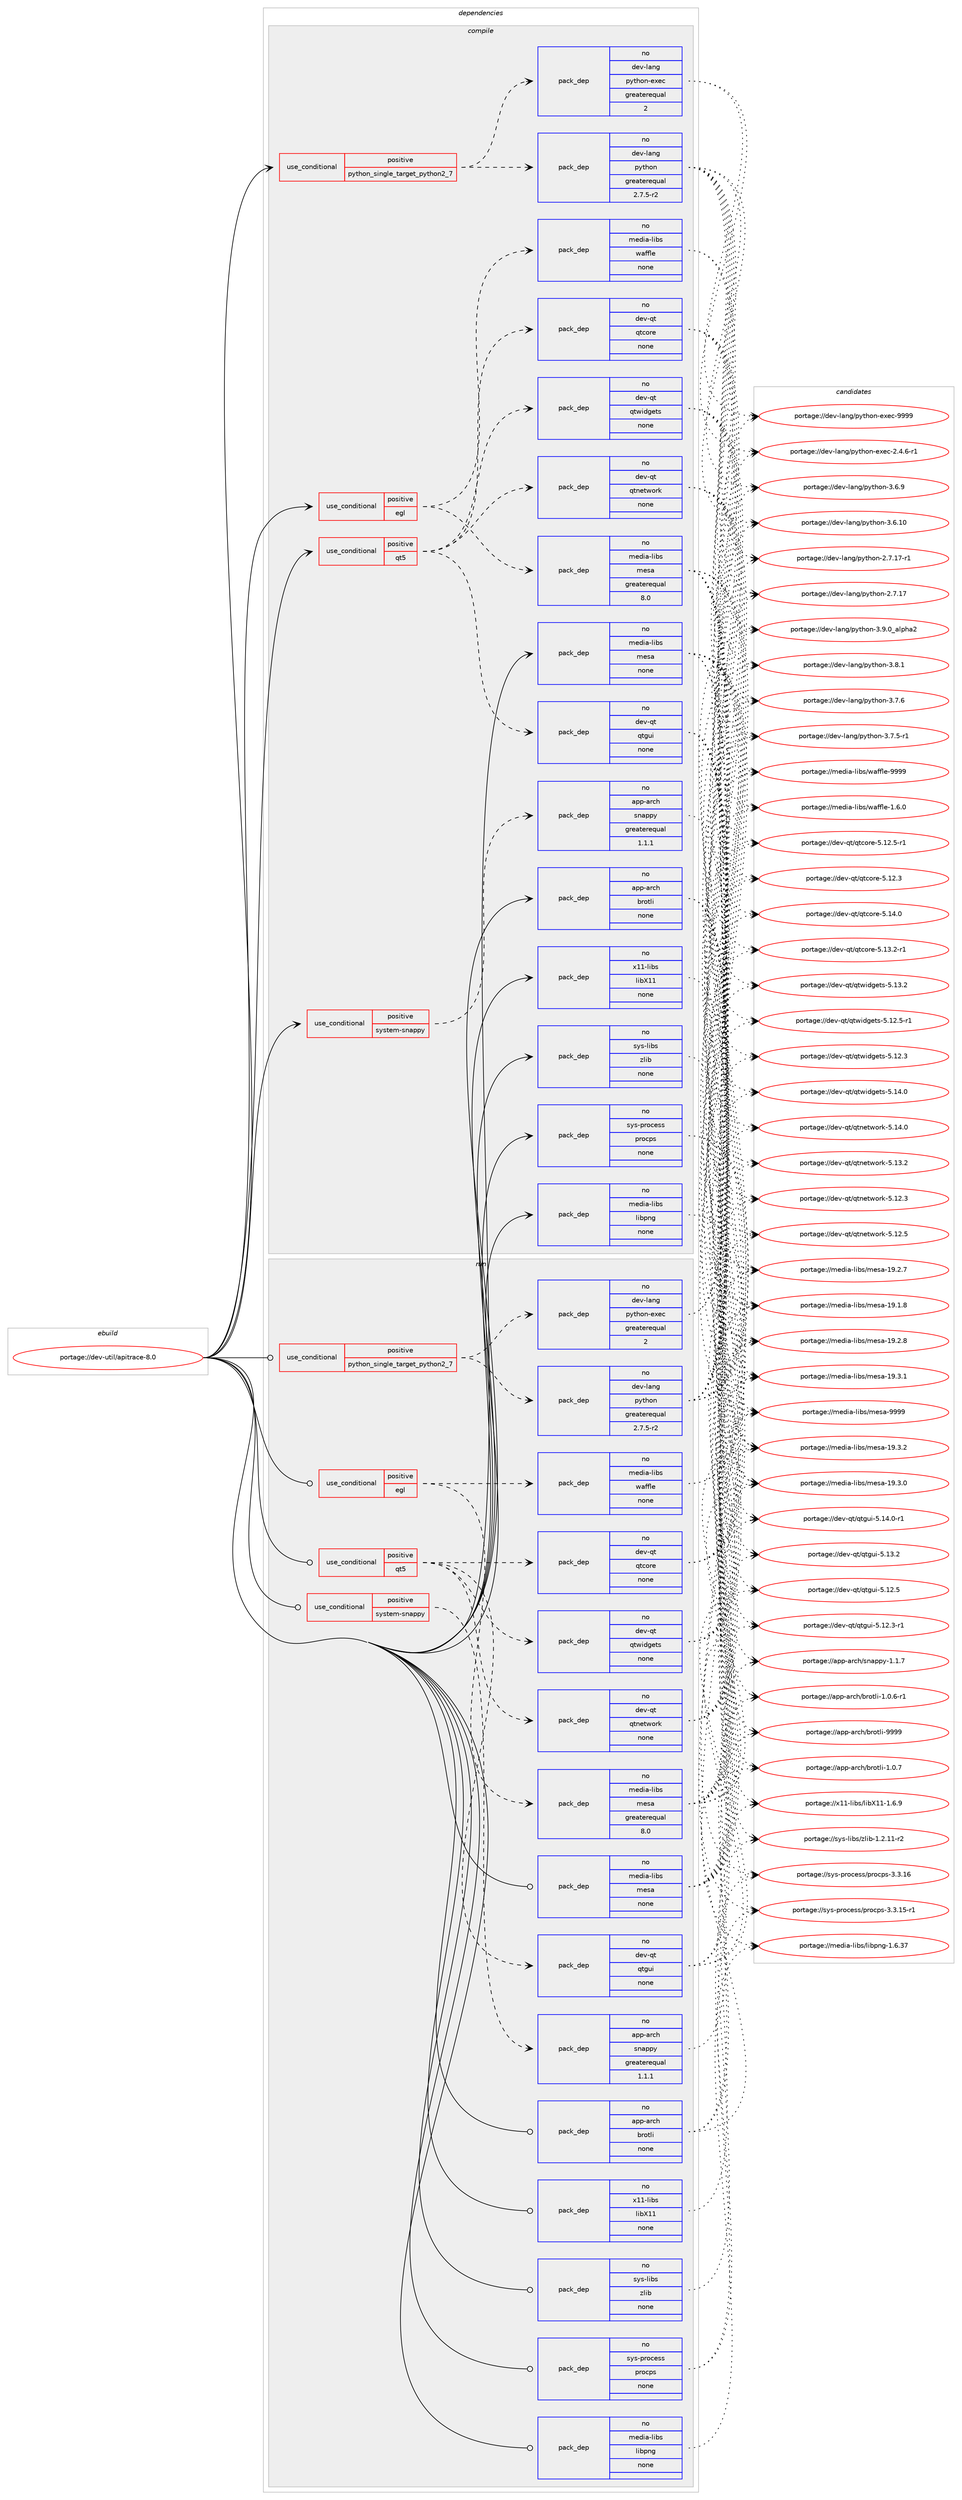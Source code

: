 digraph prolog {

# *************
# Graph options
# *************

newrank=true;
concentrate=true;
compound=true;
graph [rankdir=LR,fontname=Helvetica,fontsize=10,ranksep=1.5];#, ranksep=2.5, nodesep=0.2];
edge  [arrowhead=vee];
node  [fontname=Helvetica,fontsize=10];

# **********
# The ebuild
# **********

subgraph cluster_leftcol {
color=gray;
label=<<i>ebuild</i>>;
id [label="portage://dev-util/apitrace-8.0", color=red, width=4, href="../dev-util/apitrace-8.0.svg"];
}

# ****************
# The dependencies
# ****************

subgraph cluster_midcol {
color=gray;
label=<<i>dependencies</i>>;
subgraph cluster_compile {
fillcolor="#eeeeee";
style=filled;
label=<<i>compile</i>>;
subgraph cond63770 {
dependency306949 [label=<<TABLE BORDER="0" CELLBORDER="1" CELLSPACING="0" CELLPADDING="4"><TR><TD ROWSPAN="3" CELLPADDING="10">use_conditional</TD></TR><TR><TD>positive</TD></TR><TR><TD>egl</TD></TR></TABLE>>, shape=none, color=red];
subgraph pack238493 {
dependency306950 [label=<<TABLE BORDER="0" CELLBORDER="1" CELLSPACING="0" CELLPADDING="4" WIDTH="220"><TR><TD ROWSPAN="6" CELLPADDING="30">pack_dep</TD></TR><TR><TD WIDTH="110">no</TD></TR><TR><TD>media-libs</TD></TR><TR><TD>mesa</TD></TR><TR><TD>greaterequal</TD></TR><TR><TD>8.0</TD></TR></TABLE>>, shape=none, color=blue];
}
dependency306949:e -> dependency306950:w [weight=20,style="dashed",arrowhead="vee"];
subgraph pack238494 {
dependency306951 [label=<<TABLE BORDER="0" CELLBORDER="1" CELLSPACING="0" CELLPADDING="4" WIDTH="220"><TR><TD ROWSPAN="6" CELLPADDING="30">pack_dep</TD></TR><TR><TD WIDTH="110">no</TD></TR><TR><TD>media-libs</TD></TR><TR><TD>waffle</TD></TR><TR><TD>none</TD></TR><TR><TD></TD></TR></TABLE>>, shape=none, color=blue];
}
dependency306949:e -> dependency306951:w [weight=20,style="dashed",arrowhead="vee"];
}
id:e -> dependency306949:w [weight=20,style="solid",arrowhead="vee"];
subgraph cond63771 {
dependency306952 [label=<<TABLE BORDER="0" CELLBORDER="1" CELLSPACING="0" CELLPADDING="4"><TR><TD ROWSPAN="3" CELLPADDING="10">use_conditional</TD></TR><TR><TD>positive</TD></TR><TR><TD>python_single_target_python2_7</TD></TR></TABLE>>, shape=none, color=red];
subgraph pack238495 {
dependency306953 [label=<<TABLE BORDER="0" CELLBORDER="1" CELLSPACING="0" CELLPADDING="4" WIDTH="220"><TR><TD ROWSPAN="6" CELLPADDING="30">pack_dep</TD></TR><TR><TD WIDTH="110">no</TD></TR><TR><TD>dev-lang</TD></TR><TR><TD>python</TD></TR><TR><TD>greaterequal</TD></TR><TR><TD>2.7.5-r2</TD></TR></TABLE>>, shape=none, color=blue];
}
dependency306952:e -> dependency306953:w [weight=20,style="dashed",arrowhead="vee"];
subgraph pack238496 {
dependency306954 [label=<<TABLE BORDER="0" CELLBORDER="1" CELLSPACING="0" CELLPADDING="4" WIDTH="220"><TR><TD ROWSPAN="6" CELLPADDING="30">pack_dep</TD></TR><TR><TD WIDTH="110">no</TD></TR><TR><TD>dev-lang</TD></TR><TR><TD>python-exec</TD></TR><TR><TD>greaterequal</TD></TR><TR><TD>2</TD></TR></TABLE>>, shape=none, color=blue];
}
dependency306952:e -> dependency306954:w [weight=20,style="dashed",arrowhead="vee"];
}
id:e -> dependency306952:w [weight=20,style="solid",arrowhead="vee"];
subgraph cond63772 {
dependency306955 [label=<<TABLE BORDER="0" CELLBORDER="1" CELLSPACING="0" CELLPADDING="4"><TR><TD ROWSPAN="3" CELLPADDING="10">use_conditional</TD></TR><TR><TD>positive</TD></TR><TR><TD>qt5</TD></TR></TABLE>>, shape=none, color=red];
subgraph pack238497 {
dependency306956 [label=<<TABLE BORDER="0" CELLBORDER="1" CELLSPACING="0" CELLPADDING="4" WIDTH="220"><TR><TD ROWSPAN="6" CELLPADDING="30">pack_dep</TD></TR><TR><TD WIDTH="110">no</TD></TR><TR><TD>dev-qt</TD></TR><TR><TD>qtcore</TD></TR><TR><TD>none</TD></TR><TR><TD></TD></TR></TABLE>>, shape=none, color=blue];
}
dependency306955:e -> dependency306956:w [weight=20,style="dashed",arrowhead="vee"];
subgraph pack238498 {
dependency306957 [label=<<TABLE BORDER="0" CELLBORDER="1" CELLSPACING="0" CELLPADDING="4" WIDTH="220"><TR><TD ROWSPAN="6" CELLPADDING="30">pack_dep</TD></TR><TR><TD WIDTH="110">no</TD></TR><TR><TD>dev-qt</TD></TR><TR><TD>qtgui</TD></TR><TR><TD>none</TD></TR><TR><TD></TD></TR></TABLE>>, shape=none, color=blue];
}
dependency306955:e -> dependency306957:w [weight=20,style="dashed",arrowhead="vee"];
subgraph pack238499 {
dependency306958 [label=<<TABLE BORDER="0" CELLBORDER="1" CELLSPACING="0" CELLPADDING="4" WIDTH="220"><TR><TD ROWSPAN="6" CELLPADDING="30">pack_dep</TD></TR><TR><TD WIDTH="110">no</TD></TR><TR><TD>dev-qt</TD></TR><TR><TD>qtnetwork</TD></TR><TR><TD>none</TD></TR><TR><TD></TD></TR></TABLE>>, shape=none, color=blue];
}
dependency306955:e -> dependency306958:w [weight=20,style="dashed",arrowhead="vee"];
subgraph pack238500 {
dependency306959 [label=<<TABLE BORDER="0" CELLBORDER="1" CELLSPACING="0" CELLPADDING="4" WIDTH="220"><TR><TD ROWSPAN="6" CELLPADDING="30">pack_dep</TD></TR><TR><TD WIDTH="110">no</TD></TR><TR><TD>dev-qt</TD></TR><TR><TD>qtwidgets</TD></TR><TR><TD>none</TD></TR><TR><TD></TD></TR></TABLE>>, shape=none, color=blue];
}
dependency306955:e -> dependency306959:w [weight=20,style="dashed",arrowhead="vee"];
}
id:e -> dependency306955:w [weight=20,style="solid",arrowhead="vee"];
subgraph cond63773 {
dependency306960 [label=<<TABLE BORDER="0" CELLBORDER="1" CELLSPACING="0" CELLPADDING="4"><TR><TD ROWSPAN="3" CELLPADDING="10">use_conditional</TD></TR><TR><TD>positive</TD></TR><TR><TD>system-snappy</TD></TR></TABLE>>, shape=none, color=red];
subgraph pack238501 {
dependency306961 [label=<<TABLE BORDER="0" CELLBORDER="1" CELLSPACING="0" CELLPADDING="4" WIDTH="220"><TR><TD ROWSPAN="6" CELLPADDING="30">pack_dep</TD></TR><TR><TD WIDTH="110">no</TD></TR><TR><TD>app-arch</TD></TR><TR><TD>snappy</TD></TR><TR><TD>greaterequal</TD></TR><TR><TD>1.1.1</TD></TR></TABLE>>, shape=none, color=blue];
}
dependency306960:e -> dependency306961:w [weight=20,style="dashed",arrowhead="vee"];
}
id:e -> dependency306960:w [weight=20,style="solid",arrowhead="vee"];
subgraph pack238502 {
dependency306962 [label=<<TABLE BORDER="0" CELLBORDER="1" CELLSPACING="0" CELLPADDING="4" WIDTH="220"><TR><TD ROWSPAN="6" CELLPADDING="30">pack_dep</TD></TR><TR><TD WIDTH="110">no</TD></TR><TR><TD>app-arch</TD></TR><TR><TD>brotli</TD></TR><TR><TD>none</TD></TR><TR><TD></TD></TR></TABLE>>, shape=none, color=blue];
}
id:e -> dependency306962:w [weight=20,style="solid",arrowhead="vee"];
subgraph pack238503 {
dependency306963 [label=<<TABLE BORDER="0" CELLBORDER="1" CELLSPACING="0" CELLPADDING="4" WIDTH="220"><TR><TD ROWSPAN="6" CELLPADDING="30">pack_dep</TD></TR><TR><TD WIDTH="110">no</TD></TR><TR><TD>media-libs</TD></TR><TR><TD>libpng</TD></TR><TR><TD>none</TD></TR><TR><TD></TD></TR></TABLE>>, shape=none, color=blue];
}
id:e -> dependency306963:w [weight=20,style="solid",arrowhead="vee"];
subgraph pack238504 {
dependency306964 [label=<<TABLE BORDER="0" CELLBORDER="1" CELLSPACING="0" CELLPADDING="4" WIDTH="220"><TR><TD ROWSPAN="6" CELLPADDING="30">pack_dep</TD></TR><TR><TD WIDTH="110">no</TD></TR><TR><TD>media-libs</TD></TR><TR><TD>mesa</TD></TR><TR><TD>none</TD></TR><TR><TD></TD></TR></TABLE>>, shape=none, color=blue];
}
id:e -> dependency306964:w [weight=20,style="solid",arrowhead="vee"];
subgraph pack238505 {
dependency306965 [label=<<TABLE BORDER="0" CELLBORDER="1" CELLSPACING="0" CELLPADDING="4" WIDTH="220"><TR><TD ROWSPAN="6" CELLPADDING="30">pack_dep</TD></TR><TR><TD WIDTH="110">no</TD></TR><TR><TD>sys-libs</TD></TR><TR><TD>zlib</TD></TR><TR><TD>none</TD></TR><TR><TD></TD></TR></TABLE>>, shape=none, color=blue];
}
id:e -> dependency306965:w [weight=20,style="solid",arrowhead="vee"];
subgraph pack238506 {
dependency306966 [label=<<TABLE BORDER="0" CELLBORDER="1" CELLSPACING="0" CELLPADDING="4" WIDTH="220"><TR><TD ROWSPAN="6" CELLPADDING="30">pack_dep</TD></TR><TR><TD WIDTH="110">no</TD></TR><TR><TD>sys-process</TD></TR><TR><TD>procps</TD></TR><TR><TD>none</TD></TR><TR><TD></TD></TR></TABLE>>, shape=none, color=blue];
}
id:e -> dependency306966:w [weight=20,style="solid",arrowhead="vee"];
subgraph pack238507 {
dependency306967 [label=<<TABLE BORDER="0" CELLBORDER="1" CELLSPACING="0" CELLPADDING="4" WIDTH="220"><TR><TD ROWSPAN="6" CELLPADDING="30">pack_dep</TD></TR><TR><TD WIDTH="110">no</TD></TR><TR><TD>x11-libs</TD></TR><TR><TD>libX11</TD></TR><TR><TD>none</TD></TR><TR><TD></TD></TR></TABLE>>, shape=none, color=blue];
}
id:e -> dependency306967:w [weight=20,style="solid",arrowhead="vee"];
}
subgraph cluster_compileandrun {
fillcolor="#eeeeee";
style=filled;
label=<<i>compile and run</i>>;
}
subgraph cluster_run {
fillcolor="#eeeeee";
style=filled;
label=<<i>run</i>>;
subgraph cond63774 {
dependency306968 [label=<<TABLE BORDER="0" CELLBORDER="1" CELLSPACING="0" CELLPADDING="4"><TR><TD ROWSPAN="3" CELLPADDING="10">use_conditional</TD></TR><TR><TD>positive</TD></TR><TR><TD>egl</TD></TR></TABLE>>, shape=none, color=red];
subgraph pack238508 {
dependency306969 [label=<<TABLE BORDER="0" CELLBORDER="1" CELLSPACING="0" CELLPADDING="4" WIDTH="220"><TR><TD ROWSPAN="6" CELLPADDING="30">pack_dep</TD></TR><TR><TD WIDTH="110">no</TD></TR><TR><TD>media-libs</TD></TR><TR><TD>mesa</TD></TR><TR><TD>greaterequal</TD></TR><TR><TD>8.0</TD></TR></TABLE>>, shape=none, color=blue];
}
dependency306968:e -> dependency306969:w [weight=20,style="dashed",arrowhead="vee"];
subgraph pack238509 {
dependency306970 [label=<<TABLE BORDER="0" CELLBORDER="1" CELLSPACING="0" CELLPADDING="4" WIDTH="220"><TR><TD ROWSPAN="6" CELLPADDING="30">pack_dep</TD></TR><TR><TD WIDTH="110">no</TD></TR><TR><TD>media-libs</TD></TR><TR><TD>waffle</TD></TR><TR><TD>none</TD></TR><TR><TD></TD></TR></TABLE>>, shape=none, color=blue];
}
dependency306968:e -> dependency306970:w [weight=20,style="dashed",arrowhead="vee"];
}
id:e -> dependency306968:w [weight=20,style="solid",arrowhead="odot"];
subgraph cond63775 {
dependency306971 [label=<<TABLE BORDER="0" CELLBORDER="1" CELLSPACING="0" CELLPADDING="4"><TR><TD ROWSPAN="3" CELLPADDING="10">use_conditional</TD></TR><TR><TD>positive</TD></TR><TR><TD>python_single_target_python2_7</TD></TR></TABLE>>, shape=none, color=red];
subgraph pack238510 {
dependency306972 [label=<<TABLE BORDER="0" CELLBORDER="1" CELLSPACING="0" CELLPADDING="4" WIDTH="220"><TR><TD ROWSPAN="6" CELLPADDING="30">pack_dep</TD></TR><TR><TD WIDTH="110">no</TD></TR><TR><TD>dev-lang</TD></TR><TR><TD>python</TD></TR><TR><TD>greaterequal</TD></TR><TR><TD>2.7.5-r2</TD></TR></TABLE>>, shape=none, color=blue];
}
dependency306971:e -> dependency306972:w [weight=20,style="dashed",arrowhead="vee"];
subgraph pack238511 {
dependency306973 [label=<<TABLE BORDER="0" CELLBORDER="1" CELLSPACING="0" CELLPADDING="4" WIDTH="220"><TR><TD ROWSPAN="6" CELLPADDING="30">pack_dep</TD></TR><TR><TD WIDTH="110">no</TD></TR><TR><TD>dev-lang</TD></TR><TR><TD>python-exec</TD></TR><TR><TD>greaterequal</TD></TR><TR><TD>2</TD></TR></TABLE>>, shape=none, color=blue];
}
dependency306971:e -> dependency306973:w [weight=20,style="dashed",arrowhead="vee"];
}
id:e -> dependency306971:w [weight=20,style="solid",arrowhead="odot"];
subgraph cond63776 {
dependency306974 [label=<<TABLE BORDER="0" CELLBORDER="1" CELLSPACING="0" CELLPADDING="4"><TR><TD ROWSPAN="3" CELLPADDING="10">use_conditional</TD></TR><TR><TD>positive</TD></TR><TR><TD>qt5</TD></TR></TABLE>>, shape=none, color=red];
subgraph pack238512 {
dependency306975 [label=<<TABLE BORDER="0" CELLBORDER="1" CELLSPACING="0" CELLPADDING="4" WIDTH="220"><TR><TD ROWSPAN="6" CELLPADDING="30">pack_dep</TD></TR><TR><TD WIDTH="110">no</TD></TR><TR><TD>dev-qt</TD></TR><TR><TD>qtcore</TD></TR><TR><TD>none</TD></TR><TR><TD></TD></TR></TABLE>>, shape=none, color=blue];
}
dependency306974:e -> dependency306975:w [weight=20,style="dashed",arrowhead="vee"];
subgraph pack238513 {
dependency306976 [label=<<TABLE BORDER="0" CELLBORDER="1" CELLSPACING="0" CELLPADDING="4" WIDTH="220"><TR><TD ROWSPAN="6" CELLPADDING="30">pack_dep</TD></TR><TR><TD WIDTH="110">no</TD></TR><TR><TD>dev-qt</TD></TR><TR><TD>qtgui</TD></TR><TR><TD>none</TD></TR><TR><TD></TD></TR></TABLE>>, shape=none, color=blue];
}
dependency306974:e -> dependency306976:w [weight=20,style="dashed",arrowhead="vee"];
subgraph pack238514 {
dependency306977 [label=<<TABLE BORDER="0" CELLBORDER="1" CELLSPACING="0" CELLPADDING="4" WIDTH="220"><TR><TD ROWSPAN="6" CELLPADDING="30">pack_dep</TD></TR><TR><TD WIDTH="110">no</TD></TR><TR><TD>dev-qt</TD></TR><TR><TD>qtnetwork</TD></TR><TR><TD>none</TD></TR><TR><TD></TD></TR></TABLE>>, shape=none, color=blue];
}
dependency306974:e -> dependency306977:w [weight=20,style="dashed",arrowhead="vee"];
subgraph pack238515 {
dependency306978 [label=<<TABLE BORDER="0" CELLBORDER="1" CELLSPACING="0" CELLPADDING="4" WIDTH="220"><TR><TD ROWSPAN="6" CELLPADDING="30">pack_dep</TD></TR><TR><TD WIDTH="110">no</TD></TR><TR><TD>dev-qt</TD></TR><TR><TD>qtwidgets</TD></TR><TR><TD>none</TD></TR><TR><TD></TD></TR></TABLE>>, shape=none, color=blue];
}
dependency306974:e -> dependency306978:w [weight=20,style="dashed",arrowhead="vee"];
}
id:e -> dependency306974:w [weight=20,style="solid",arrowhead="odot"];
subgraph cond63777 {
dependency306979 [label=<<TABLE BORDER="0" CELLBORDER="1" CELLSPACING="0" CELLPADDING="4"><TR><TD ROWSPAN="3" CELLPADDING="10">use_conditional</TD></TR><TR><TD>positive</TD></TR><TR><TD>system-snappy</TD></TR></TABLE>>, shape=none, color=red];
subgraph pack238516 {
dependency306980 [label=<<TABLE BORDER="0" CELLBORDER="1" CELLSPACING="0" CELLPADDING="4" WIDTH="220"><TR><TD ROWSPAN="6" CELLPADDING="30">pack_dep</TD></TR><TR><TD WIDTH="110">no</TD></TR><TR><TD>app-arch</TD></TR><TR><TD>snappy</TD></TR><TR><TD>greaterequal</TD></TR><TR><TD>1.1.1</TD></TR></TABLE>>, shape=none, color=blue];
}
dependency306979:e -> dependency306980:w [weight=20,style="dashed",arrowhead="vee"];
}
id:e -> dependency306979:w [weight=20,style="solid",arrowhead="odot"];
subgraph pack238517 {
dependency306981 [label=<<TABLE BORDER="0" CELLBORDER="1" CELLSPACING="0" CELLPADDING="4" WIDTH="220"><TR><TD ROWSPAN="6" CELLPADDING="30">pack_dep</TD></TR><TR><TD WIDTH="110">no</TD></TR><TR><TD>app-arch</TD></TR><TR><TD>brotli</TD></TR><TR><TD>none</TD></TR><TR><TD></TD></TR></TABLE>>, shape=none, color=blue];
}
id:e -> dependency306981:w [weight=20,style="solid",arrowhead="odot"];
subgraph pack238518 {
dependency306982 [label=<<TABLE BORDER="0" CELLBORDER="1" CELLSPACING="0" CELLPADDING="4" WIDTH="220"><TR><TD ROWSPAN="6" CELLPADDING="30">pack_dep</TD></TR><TR><TD WIDTH="110">no</TD></TR><TR><TD>media-libs</TD></TR><TR><TD>libpng</TD></TR><TR><TD>none</TD></TR><TR><TD></TD></TR></TABLE>>, shape=none, color=blue];
}
id:e -> dependency306982:w [weight=20,style="solid",arrowhead="odot"];
subgraph pack238519 {
dependency306983 [label=<<TABLE BORDER="0" CELLBORDER="1" CELLSPACING="0" CELLPADDING="4" WIDTH="220"><TR><TD ROWSPAN="6" CELLPADDING="30">pack_dep</TD></TR><TR><TD WIDTH="110">no</TD></TR><TR><TD>media-libs</TD></TR><TR><TD>mesa</TD></TR><TR><TD>none</TD></TR><TR><TD></TD></TR></TABLE>>, shape=none, color=blue];
}
id:e -> dependency306983:w [weight=20,style="solid",arrowhead="odot"];
subgraph pack238520 {
dependency306984 [label=<<TABLE BORDER="0" CELLBORDER="1" CELLSPACING="0" CELLPADDING="4" WIDTH="220"><TR><TD ROWSPAN="6" CELLPADDING="30">pack_dep</TD></TR><TR><TD WIDTH="110">no</TD></TR><TR><TD>sys-libs</TD></TR><TR><TD>zlib</TD></TR><TR><TD>none</TD></TR><TR><TD></TD></TR></TABLE>>, shape=none, color=blue];
}
id:e -> dependency306984:w [weight=20,style="solid",arrowhead="odot"];
subgraph pack238521 {
dependency306985 [label=<<TABLE BORDER="0" CELLBORDER="1" CELLSPACING="0" CELLPADDING="4" WIDTH="220"><TR><TD ROWSPAN="6" CELLPADDING="30">pack_dep</TD></TR><TR><TD WIDTH="110">no</TD></TR><TR><TD>sys-process</TD></TR><TR><TD>procps</TD></TR><TR><TD>none</TD></TR><TR><TD></TD></TR></TABLE>>, shape=none, color=blue];
}
id:e -> dependency306985:w [weight=20,style="solid",arrowhead="odot"];
subgraph pack238522 {
dependency306986 [label=<<TABLE BORDER="0" CELLBORDER="1" CELLSPACING="0" CELLPADDING="4" WIDTH="220"><TR><TD ROWSPAN="6" CELLPADDING="30">pack_dep</TD></TR><TR><TD WIDTH="110">no</TD></TR><TR><TD>x11-libs</TD></TR><TR><TD>libX11</TD></TR><TR><TD>none</TD></TR><TR><TD></TD></TR></TABLE>>, shape=none, color=blue];
}
id:e -> dependency306986:w [weight=20,style="solid",arrowhead="odot"];
}
}

# **************
# The candidates
# **************

subgraph cluster_choices {
rank=same;
color=gray;
label=<<i>candidates</i>>;

subgraph choice238493 {
color=black;
nodesep=1;
choice10910110010597451081059811547109101115974557575757 [label="portage://media-libs/mesa-9999", color=red, width=4,href="../media-libs/mesa-9999.svg"];
choice109101100105974510810598115471091011159745495746514650 [label="portage://media-libs/mesa-19.3.2", color=red, width=4,href="../media-libs/mesa-19.3.2.svg"];
choice109101100105974510810598115471091011159745495746514649 [label="portage://media-libs/mesa-19.3.1", color=red, width=4,href="../media-libs/mesa-19.3.1.svg"];
choice109101100105974510810598115471091011159745495746514648 [label="portage://media-libs/mesa-19.3.0", color=red, width=4,href="../media-libs/mesa-19.3.0.svg"];
choice109101100105974510810598115471091011159745495746504656 [label="portage://media-libs/mesa-19.2.8", color=red, width=4,href="../media-libs/mesa-19.2.8.svg"];
choice109101100105974510810598115471091011159745495746504655 [label="portage://media-libs/mesa-19.2.7", color=red, width=4,href="../media-libs/mesa-19.2.7.svg"];
choice109101100105974510810598115471091011159745495746494656 [label="portage://media-libs/mesa-19.1.8", color=red, width=4,href="../media-libs/mesa-19.1.8.svg"];
dependency306950:e -> choice10910110010597451081059811547109101115974557575757:w [style=dotted,weight="100"];
dependency306950:e -> choice109101100105974510810598115471091011159745495746514650:w [style=dotted,weight="100"];
dependency306950:e -> choice109101100105974510810598115471091011159745495746514649:w [style=dotted,weight="100"];
dependency306950:e -> choice109101100105974510810598115471091011159745495746514648:w [style=dotted,weight="100"];
dependency306950:e -> choice109101100105974510810598115471091011159745495746504656:w [style=dotted,weight="100"];
dependency306950:e -> choice109101100105974510810598115471091011159745495746504655:w [style=dotted,weight="100"];
dependency306950:e -> choice109101100105974510810598115471091011159745495746494656:w [style=dotted,weight="100"];
}
subgraph choice238494 {
color=black;
nodesep=1;
choice10910110010597451081059811547119971021021081014557575757 [label="portage://media-libs/waffle-9999", color=red, width=4,href="../media-libs/waffle-9999.svg"];
choice1091011001059745108105981154711997102102108101454946544648 [label="portage://media-libs/waffle-1.6.0", color=red, width=4,href="../media-libs/waffle-1.6.0.svg"];
dependency306951:e -> choice10910110010597451081059811547119971021021081014557575757:w [style=dotted,weight="100"];
dependency306951:e -> choice1091011001059745108105981154711997102102108101454946544648:w [style=dotted,weight="100"];
}
subgraph choice238495 {
color=black;
nodesep=1;
choice10010111845108971101034711212111610411111045514657464895971081121049750 [label="portage://dev-lang/python-3.9.0_alpha2", color=red, width=4,href="../dev-lang/python-3.9.0_alpha2.svg"];
choice100101118451089711010347112121116104111110455146564649 [label="portage://dev-lang/python-3.8.1", color=red, width=4,href="../dev-lang/python-3.8.1.svg"];
choice100101118451089711010347112121116104111110455146554654 [label="portage://dev-lang/python-3.7.6", color=red, width=4,href="../dev-lang/python-3.7.6.svg"];
choice1001011184510897110103471121211161041111104551465546534511449 [label="portage://dev-lang/python-3.7.5-r1", color=red, width=4,href="../dev-lang/python-3.7.5-r1.svg"];
choice100101118451089711010347112121116104111110455146544657 [label="portage://dev-lang/python-3.6.9", color=red, width=4,href="../dev-lang/python-3.6.9.svg"];
choice10010111845108971101034711212111610411111045514654464948 [label="portage://dev-lang/python-3.6.10", color=red, width=4,href="../dev-lang/python-3.6.10.svg"];
choice100101118451089711010347112121116104111110455046554649554511449 [label="portage://dev-lang/python-2.7.17-r1", color=red, width=4,href="../dev-lang/python-2.7.17-r1.svg"];
choice10010111845108971101034711212111610411111045504655464955 [label="portage://dev-lang/python-2.7.17", color=red, width=4,href="../dev-lang/python-2.7.17.svg"];
dependency306953:e -> choice10010111845108971101034711212111610411111045514657464895971081121049750:w [style=dotted,weight="100"];
dependency306953:e -> choice100101118451089711010347112121116104111110455146564649:w [style=dotted,weight="100"];
dependency306953:e -> choice100101118451089711010347112121116104111110455146554654:w [style=dotted,weight="100"];
dependency306953:e -> choice1001011184510897110103471121211161041111104551465546534511449:w [style=dotted,weight="100"];
dependency306953:e -> choice100101118451089711010347112121116104111110455146544657:w [style=dotted,weight="100"];
dependency306953:e -> choice10010111845108971101034711212111610411111045514654464948:w [style=dotted,weight="100"];
dependency306953:e -> choice100101118451089711010347112121116104111110455046554649554511449:w [style=dotted,weight="100"];
dependency306953:e -> choice10010111845108971101034711212111610411111045504655464955:w [style=dotted,weight="100"];
}
subgraph choice238496 {
color=black;
nodesep=1;
choice10010111845108971101034711212111610411111045101120101994557575757 [label="portage://dev-lang/python-exec-9999", color=red, width=4,href="../dev-lang/python-exec-9999.svg"];
choice10010111845108971101034711212111610411111045101120101994550465246544511449 [label="portage://dev-lang/python-exec-2.4.6-r1", color=red, width=4,href="../dev-lang/python-exec-2.4.6-r1.svg"];
dependency306954:e -> choice10010111845108971101034711212111610411111045101120101994557575757:w [style=dotted,weight="100"];
dependency306954:e -> choice10010111845108971101034711212111610411111045101120101994550465246544511449:w [style=dotted,weight="100"];
}
subgraph choice238497 {
color=black;
nodesep=1;
choice10010111845113116471131169911111410145534649524648 [label="portage://dev-qt/qtcore-5.14.0", color=red, width=4,href="../dev-qt/qtcore-5.14.0.svg"];
choice100101118451131164711311699111114101455346495146504511449 [label="portage://dev-qt/qtcore-5.13.2-r1", color=red, width=4,href="../dev-qt/qtcore-5.13.2-r1.svg"];
choice100101118451131164711311699111114101455346495046534511449 [label="portage://dev-qt/qtcore-5.12.5-r1", color=red, width=4,href="../dev-qt/qtcore-5.12.5-r1.svg"];
choice10010111845113116471131169911111410145534649504651 [label="portage://dev-qt/qtcore-5.12.3", color=red, width=4,href="../dev-qt/qtcore-5.12.3.svg"];
dependency306956:e -> choice10010111845113116471131169911111410145534649524648:w [style=dotted,weight="100"];
dependency306956:e -> choice100101118451131164711311699111114101455346495146504511449:w [style=dotted,weight="100"];
dependency306956:e -> choice100101118451131164711311699111114101455346495046534511449:w [style=dotted,weight="100"];
dependency306956:e -> choice10010111845113116471131169911111410145534649504651:w [style=dotted,weight="100"];
}
subgraph choice238498 {
color=black;
nodesep=1;
choice1001011184511311647113116103117105455346495246484511449 [label="portage://dev-qt/qtgui-5.14.0-r1", color=red, width=4,href="../dev-qt/qtgui-5.14.0-r1.svg"];
choice100101118451131164711311610311710545534649514650 [label="portage://dev-qt/qtgui-5.13.2", color=red, width=4,href="../dev-qt/qtgui-5.13.2.svg"];
choice100101118451131164711311610311710545534649504653 [label="portage://dev-qt/qtgui-5.12.5", color=red, width=4,href="../dev-qt/qtgui-5.12.5.svg"];
choice1001011184511311647113116103117105455346495046514511449 [label="portage://dev-qt/qtgui-5.12.3-r1", color=red, width=4,href="../dev-qt/qtgui-5.12.3-r1.svg"];
dependency306957:e -> choice1001011184511311647113116103117105455346495246484511449:w [style=dotted,weight="100"];
dependency306957:e -> choice100101118451131164711311610311710545534649514650:w [style=dotted,weight="100"];
dependency306957:e -> choice100101118451131164711311610311710545534649504653:w [style=dotted,weight="100"];
dependency306957:e -> choice1001011184511311647113116103117105455346495046514511449:w [style=dotted,weight="100"];
}
subgraph choice238499 {
color=black;
nodesep=1;
choice100101118451131164711311611010111611911111410745534649524648 [label="portage://dev-qt/qtnetwork-5.14.0", color=red, width=4,href="../dev-qt/qtnetwork-5.14.0.svg"];
choice100101118451131164711311611010111611911111410745534649514650 [label="portage://dev-qt/qtnetwork-5.13.2", color=red, width=4,href="../dev-qt/qtnetwork-5.13.2.svg"];
choice100101118451131164711311611010111611911111410745534649504653 [label="portage://dev-qt/qtnetwork-5.12.5", color=red, width=4,href="../dev-qt/qtnetwork-5.12.5.svg"];
choice100101118451131164711311611010111611911111410745534649504651 [label="portage://dev-qt/qtnetwork-5.12.3", color=red, width=4,href="../dev-qt/qtnetwork-5.12.3.svg"];
dependency306958:e -> choice100101118451131164711311611010111611911111410745534649524648:w [style=dotted,weight="100"];
dependency306958:e -> choice100101118451131164711311611010111611911111410745534649514650:w [style=dotted,weight="100"];
dependency306958:e -> choice100101118451131164711311611010111611911111410745534649504653:w [style=dotted,weight="100"];
dependency306958:e -> choice100101118451131164711311611010111611911111410745534649504651:w [style=dotted,weight="100"];
}
subgraph choice238500 {
color=black;
nodesep=1;
choice100101118451131164711311611910510010310111611545534649524648 [label="portage://dev-qt/qtwidgets-5.14.0", color=red, width=4,href="../dev-qt/qtwidgets-5.14.0.svg"];
choice100101118451131164711311611910510010310111611545534649514650 [label="portage://dev-qt/qtwidgets-5.13.2", color=red, width=4,href="../dev-qt/qtwidgets-5.13.2.svg"];
choice1001011184511311647113116119105100103101116115455346495046534511449 [label="portage://dev-qt/qtwidgets-5.12.5-r1", color=red, width=4,href="../dev-qt/qtwidgets-5.12.5-r1.svg"];
choice100101118451131164711311611910510010310111611545534649504651 [label="portage://dev-qt/qtwidgets-5.12.3", color=red, width=4,href="../dev-qt/qtwidgets-5.12.3.svg"];
dependency306959:e -> choice100101118451131164711311611910510010310111611545534649524648:w [style=dotted,weight="100"];
dependency306959:e -> choice100101118451131164711311611910510010310111611545534649514650:w [style=dotted,weight="100"];
dependency306959:e -> choice1001011184511311647113116119105100103101116115455346495046534511449:w [style=dotted,weight="100"];
dependency306959:e -> choice100101118451131164711311611910510010310111611545534649504651:w [style=dotted,weight="100"];
}
subgraph choice238501 {
color=black;
nodesep=1;
choice971121124597114991044711511097112112121454946494655 [label="portage://app-arch/snappy-1.1.7", color=red, width=4,href="../app-arch/snappy-1.1.7.svg"];
dependency306961:e -> choice971121124597114991044711511097112112121454946494655:w [style=dotted,weight="100"];
}
subgraph choice238502 {
color=black;
nodesep=1;
choice9711211245971149910447981141111161081054557575757 [label="portage://app-arch/brotli-9999", color=red, width=4,href="../app-arch/brotli-9999.svg"];
choice971121124597114991044798114111116108105454946484655 [label="portage://app-arch/brotli-1.0.7", color=red, width=4,href="../app-arch/brotli-1.0.7.svg"];
choice9711211245971149910447981141111161081054549464846544511449 [label="portage://app-arch/brotli-1.0.6-r1", color=red, width=4,href="../app-arch/brotli-1.0.6-r1.svg"];
dependency306962:e -> choice9711211245971149910447981141111161081054557575757:w [style=dotted,weight="100"];
dependency306962:e -> choice971121124597114991044798114111116108105454946484655:w [style=dotted,weight="100"];
dependency306962:e -> choice9711211245971149910447981141111161081054549464846544511449:w [style=dotted,weight="100"];
}
subgraph choice238503 {
color=black;
nodesep=1;
choice109101100105974510810598115471081059811211010345494654465155 [label="portage://media-libs/libpng-1.6.37", color=red, width=4,href="../media-libs/libpng-1.6.37.svg"];
dependency306963:e -> choice109101100105974510810598115471081059811211010345494654465155:w [style=dotted,weight="100"];
}
subgraph choice238504 {
color=black;
nodesep=1;
choice10910110010597451081059811547109101115974557575757 [label="portage://media-libs/mesa-9999", color=red, width=4,href="../media-libs/mesa-9999.svg"];
choice109101100105974510810598115471091011159745495746514650 [label="portage://media-libs/mesa-19.3.2", color=red, width=4,href="../media-libs/mesa-19.3.2.svg"];
choice109101100105974510810598115471091011159745495746514649 [label="portage://media-libs/mesa-19.3.1", color=red, width=4,href="../media-libs/mesa-19.3.1.svg"];
choice109101100105974510810598115471091011159745495746514648 [label="portage://media-libs/mesa-19.3.0", color=red, width=4,href="../media-libs/mesa-19.3.0.svg"];
choice109101100105974510810598115471091011159745495746504656 [label="portage://media-libs/mesa-19.2.8", color=red, width=4,href="../media-libs/mesa-19.2.8.svg"];
choice109101100105974510810598115471091011159745495746504655 [label="portage://media-libs/mesa-19.2.7", color=red, width=4,href="../media-libs/mesa-19.2.7.svg"];
choice109101100105974510810598115471091011159745495746494656 [label="portage://media-libs/mesa-19.1.8", color=red, width=4,href="../media-libs/mesa-19.1.8.svg"];
dependency306964:e -> choice10910110010597451081059811547109101115974557575757:w [style=dotted,weight="100"];
dependency306964:e -> choice109101100105974510810598115471091011159745495746514650:w [style=dotted,weight="100"];
dependency306964:e -> choice109101100105974510810598115471091011159745495746514649:w [style=dotted,weight="100"];
dependency306964:e -> choice109101100105974510810598115471091011159745495746514648:w [style=dotted,weight="100"];
dependency306964:e -> choice109101100105974510810598115471091011159745495746504656:w [style=dotted,weight="100"];
dependency306964:e -> choice109101100105974510810598115471091011159745495746504655:w [style=dotted,weight="100"];
dependency306964:e -> choice109101100105974510810598115471091011159745495746494656:w [style=dotted,weight="100"];
}
subgraph choice238505 {
color=black;
nodesep=1;
choice11512111545108105981154712210810598454946504649494511450 [label="portage://sys-libs/zlib-1.2.11-r2", color=red, width=4,href="../sys-libs/zlib-1.2.11-r2.svg"];
dependency306965:e -> choice11512111545108105981154712210810598454946504649494511450:w [style=dotted,weight="100"];
}
subgraph choice238506 {
color=black;
nodesep=1;
choice1151211154511211411199101115115471121141119911211545514651464954 [label="portage://sys-process/procps-3.3.16", color=red, width=4,href="../sys-process/procps-3.3.16.svg"];
choice11512111545112114111991011151154711211411199112115455146514649534511449 [label="portage://sys-process/procps-3.3.15-r1", color=red, width=4,href="../sys-process/procps-3.3.15-r1.svg"];
dependency306966:e -> choice1151211154511211411199101115115471121141119911211545514651464954:w [style=dotted,weight="100"];
dependency306966:e -> choice11512111545112114111991011151154711211411199112115455146514649534511449:w [style=dotted,weight="100"];
}
subgraph choice238507 {
color=black;
nodesep=1;
choice120494945108105981154710810598884949454946544657 [label="portage://x11-libs/libX11-1.6.9", color=red, width=4,href="../x11-libs/libX11-1.6.9.svg"];
dependency306967:e -> choice120494945108105981154710810598884949454946544657:w [style=dotted,weight="100"];
}
subgraph choice238508 {
color=black;
nodesep=1;
choice10910110010597451081059811547109101115974557575757 [label="portage://media-libs/mesa-9999", color=red, width=4,href="../media-libs/mesa-9999.svg"];
choice109101100105974510810598115471091011159745495746514650 [label="portage://media-libs/mesa-19.3.2", color=red, width=4,href="../media-libs/mesa-19.3.2.svg"];
choice109101100105974510810598115471091011159745495746514649 [label="portage://media-libs/mesa-19.3.1", color=red, width=4,href="../media-libs/mesa-19.3.1.svg"];
choice109101100105974510810598115471091011159745495746514648 [label="portage://media-libs/mesa-19.3.0", color=red, width=4,href="../media-libs/mesa-19.3.0.svg"];
choice109101100105974510810598115471091011159745495746504656 [label="portage://media-libs/mesa-19.2.8", color=red, width=4,href="../media-libs/mesa-19.2.8.svg"];
choice109101100105974510810598115471091011159745495746504655 [label="portage://media-libs/mesa-19.2.7", color=red, width=4,href="../media-libs/mesa-19.2.7.svg"];
choice109101100105974510810598115471091011159745495746494656 [label="portage://media-libs/mesa-19.1.8", color=red, width=4,href="../media-libs/mesa-19.1.8.svg"];
dependency306969:e -> choice10910110010597451081059811547109101115974557575757:w [style=dotted,weight="100"];
dependency306969:e -> choice109101100105974510810598115471091011159745495746514650:w [style=dotted,weight="100"];
dependency306969:e -> choice109101100105974510810598115471091011159745495746514649:w [style=dotted,weight="100"];
dependency306969:e -> choice109101100105974510810598115471091011159745495746514648:w [style=dotted,weight="100"];
dependency306969:e -> choice109101100105974510810598115471091011159745495746504656:w [style=dotted,weight="100"];
dependency306969:e -> choice109101100105974510810598115471091011159745495746504655:w [style=dotted,weight="100"];
dependency306969:e -> choice109101100105974510810598115471091011159745495746494656:w [style=dotted,weight="100"];
}
subgraph choice238509 {
color=black;
nodesep=1;
choice10910110010597451081059811547119971021021081014557575757 [label="portage://media-libs/waffle-9999", color=red, width=4,href="../media-libs/waffle-9999.svg"];
choice1091011001059745108105981154711997102102108101454946544648 [label="portage://media-libs/waffle-1.6.0", color=red, width=4,href="../media-libs/waffle-1.6.0.svg"];
dependency306970:e -> choice10910110010597451081059811547119971021021081014557575757:w [style=dotted,weight="100"];
dependency306970:e -> choice1091011001059745108105981154711997102102108101454946544648:w [style=dotted,weight="100"];
}
subgraph choice238510 {
color=black;
nodesep=1;
choice10010111845108971101034711212111610411111045514657464895971081121049750 [label="portage://dev-lang/python-3.9.0_alpha2", color=red, width=4,href="../dev-lang/python-3.9.0_alpha2.svg"];
choice100101118451089711010347112121116104111110455146564649 [label="portage://dev-lang/python-3.8.1", color=red, width=4,href="../dev-lang/python-3.8.1.svg"];
choice100101118451089711010347112121116104111110455146554654 [label="portage://dev-lang/python-3.7.6", color=red, width=4,href="../dev-lang/python-3.7.6.svg"];
choice1001011184510897110103471121211161041111104551465546534511449 [label="portage://dev-lang/python-3.7.5-r1", color=red, width=4,href="../dev-lang/python-3.7.5-r1.svg"];
choice100101118451089711010347112121116104111110455146544657 [label="portage://dev-lang/python-3.6.9", color=red, width=4,href="../dev-lang/python-3.6.9.svg"];
choice10010111845108971101034711212111610411111045514654464948 [label="portage://dev-lang/python-3.6.10", color=red, width=4,href="../dev-lang/python-3.6.10.svg"];
choice100101118451089711010347112121116104111110455046554649554511449 [label="portage://dev-lang/python-2.7.17-r1", color=red, width=4,href="../dev-lang/python-2.7.17-r1.svg"];
choice10010111845108971101034711212111610411111045504655464955 [label="portage://dev-lang/python-2.7.17", color=red, width=4,href="../dev-lang/python-2.7.17.svg"];
dependency306972:e -> choice10010111845108971101034711212111610411111045514657464895971081121049750:w [style=dotted,weight="100"];
dependency306972:e -> choice100101118451089711010347112121116104111110455146564649:w [style=dotted,weight="100"];
dependency306972:e -> choice100101118451089711010347112121116104111110455146554654:w [style=dotted,weight="100"];
dependency306972:e -> choice1001011184510897110103471121211161041111104551465546534511449:w [style=dotted,weight="100"];
dependency306972:e -> choice100101118451089711010347112121116104111110455146544657:w [style=dotted,weight="100"];
dependency306972:e -> choice10010111845108971101034711212111610411111045514654464948:w [style=dotted,weight="100"];
dependency306972:e -> choice100101118451089711010347112121116104111110455046554649554511449:w [style=dotted,weight="100"];
dependency306972:e -> choice10010111845108971101034711212111610411111045504655464955:w [style=dotted,weight="100"];
}
subgraph choice238511 {
color=black;
nodesep=1;
choice10010111845108971101034711212111610411111045101120101994557575757 [label="portage://dev-lang/python-exec-9999", color=red, width=4,href="../dev-lang/python-exec-9999.svg"];
choice10010111845108971101034711212111610411111045101120101994550465246544511449 [label="portage://dev-lang/python-exec-2.4.6-r1", color=red, width=4,href="../dev-lang/python-exec-2.4.6-r1.svg"];
dependency306973:e -> choice10010111845108971101034711212111610411111045101120101994557575757:w [style=dotted,weight="100"];
dependency306973:e -> choice10010111845108971101034711212111610411111045101120101994550465246544511449:w [style=dotted,weight="100"];
}
subgraph choice238512 {
color=black;
nodesep=1;
choice10010111845113116471131169911111410145534649524648 [label="portage://dev-qt/qtcore-5.14.0", color=red, width=4,href="../dev-qt/qtcore-5.14.0.svg"];
choice100101118451131164711311699111114101455346495146504511449 [label="portage://dev-qt/qtcore-5.13.2-r1", color=red, width=4,href="../dev-qt/qtcore-5.13.2-r1.svg"];
choice100101118451131164711311699111114101455346495046534511449 [label="portage://dev-qt/qtcore-5.12.5-r1", color=red, width=4,href="../dev-qt/qtcore-5.12.5-r1.svg"];
choice10010111845113116471131169911111410145534649504651 [label="portage://dev-qt/qtcore-5.12.3", color=red, width=4,href="../dev-qt/qtcore-5.12.3.svg"];
dependency306975:e -> choice10010111845113116471131169911111410145534649524648:w [style=dotted,weight="100"];
dependency306975:e -> choice100101118451131164711311699111114101455346495146504511449:w [style=dotted,weight="100"];
dependency306975:e -> choice100101118451131164711311699111114101455346495046534511449:w [style=dotted,weight="100"];
dependency306975:e -> choice10010111845113116471131169911111410145534649504651:w [style=dotted,weight="100"];
}
subgraph choice238513 {
color=black;
nodesep=1;
choice1001011184511311647113116103117105455346495246484511449 [label="portage://dev-qt/qtgui-5.14.0-r1", color=red, width=4,href="../dev-qt/qtgui-5.14.0-r1.svg"];
choice100101118451131164711311610311710545534649514650 [label="portage://dev-qt/qtgui-5.13.2", color=red, width=4,href="../dev-qt/qtgui-5.13.2.svg"];
choice100101118451131164711311610311710545534649504653 [label="portage://dev-qt/qtgui-5.12.5", color=red, width=4,href="../dev-qt/qtgui-5.12.5.svg"];
choice1001011184511311647113116103117105455346495046514511449 [label="portage://dev-qt/qtgui-5.12.3-r1", color=red, width=4,href="../dev-qt/qtgui-5.12.3-r1.svg"];
dependency306976:e -> choice1001011184511311647113116103117105455346495246484511449:w [style=dotted,weight="100"];
dependency306976:e -> choice100101118451131164711311610311710545534649514650:w [style=dotted,weight="100"];
dependency306976:e -> choice100101118451131164711311610311710545534649504653:w [style=dotted,weight="100"];
dependency306976:e -> choice1001011184511311647113116103117105455346495046514511449:w [style=dotted,weight="100"];
}
subgraph choice238514 {
color=black;
nodesep=1;
choice100101118451131164711311611010111611911111410745534649524648 [label="portage://dev-qt/qtnetwork-5.14.0", color=red, width=4,href="../dev-qt/qtnetwork-5.14.0.svg"];
choice100101118451131164711311611010111611911111410745534649514650 [label="portage://dev-qt/qtnetwork-5.13.2", color=red, width=4,href="../dev-qt/qtnetwork-5.13.2.svg"];
choice100101118451131164711311611010111611911111410745534649504653 [label="portage://dev-qt/qtnetwork-5.12.5", color=red, width=4,href="../dev-qt/qtnetwork-5.12.5.svg"];
choice100101118451131164711311611010111611911111410745534649504651 [label="portage://dev-qt/qtnetwork-5.12.3", color=red, width=4,href="../dev-qt/qtnetwork-5.12.3.svg"];
dependency306977:e -> choice100101118451131164711311611010111611911111410745534649524648:w [style=dotted,weight="100"];
dependency306977:e -> choice100101118451131164711311611010111611911111410745534649514650:w [style=dotted,weight="100"];
dependency306977:e -> choice100101118451131164711311611010111611911111410745534649504653:w [style=dotted,weight="100"];
dependency306977:e -> choice100101118451131164711311611010111611911111410745534649504651:w [style=dotted,weight="100"];
}
subgraph choice238515 {
color=black;
nodesep=1;
choice100101118451131164711311611910510010310111611545534649524648 [label="portage://dev-qt/qtwidgets-5.14.0", color=red, width=4,href="../dev-qt/qtwidgets-5.14.0.svg"];
choice100101118451131164711311611910510010310111611545534649514650 [label="portage://dev-qt/qtwidgets-5.13.2", color=red, width=4,href="../dev-qt/qtwidgets-5.13.2.svg"];
choice1001011184511311647113116119105100103101116115455346495046534511449 [label="portage://dev-qt/qtwidgets-5.12.5-r1", color=red, width=4,href="../dev-qt/qtwidgets-5.12.5-r1.svg"];
choice100101118451131164711311611910510010310111611545534649504651 [label="portage://dev-qt/qtwidgets-5.12.3", color=red, width=4,href="../dev-qt/qtwidgets-5.12.3.svg"];
dependency306978:e -> choice100101118451131164711311611910510010310111611545534649524648:w [style=dotted,weight="100"];
dependency306978:e -> choice100101118451131164711311611910510010310111611545534649514650:w [style=dotted,weight="100"];
dependency306978:e -> choice1001011184511311647113116119105100103101116115455346495046534511449:w [style=dotted,weight="100"];
dependency306978:e -> choice100101118451131164711311611910510010310111611545534649504651:w [style=dotted,weight="100"];
}
subgraph choice238516 {
color=black;
nodesep=1;
choice971121124597114991044711511097112112121454946494655 [label="portage://app-arch/snappy-1.1.7", color=red, width=4,href="../app-arch/snappy-1.1.7.svg"];
dependency306980:e -> choice971121124597114991044711511097112112121454946494655:w [style=dotted,weight="100"];
}
subgraph choice238517 {
color=black;
nodesep=1;
choice9711211245971149910447981141111161081054557575757 [label="portage://app-arch/brotli-9999", color=red, width=4,href="../app-arch/brotli-9999.svg"];
choice971121124597114991044798114111116108105454946484655 [label="portage://app-arch/brotli-1.0.7", color=red, width=4,href="../app-arch/brotli-1.0.7.svg"];
choice9711211245971149910447981141111161081054549464846544511449 [label="portage://app-arch/brotli-1.0.6-r1", color=red, width=4,href="../app-arch/brotli-1.0.6-r1.svg"];
dependency306981:e -> choice9711211245971149910447981141111161081054557575757:w [style=dotted,weight="100"];
dependency306981:e -> choice971121124597114991044798114111116108105454946484655:w [style=dotted,weight="100"];
dependency306981:e -> choice9711211245971149910447981141111161081054549464846544511449:w [style=dotted,weight="100"];
}
subgraph choice238518 {
color=black;
nodesep=1;
choice109101100105974510810598115471081059811211010345494654465155 [label="portage://media-libs/libpng-1.6.37", color=red, width=4,href="../media-libs/libpng-1.6.37.svg"];
dependency306982:e -> choice109101100105974510810598115471081059811211010345494654465155:w [style=dotted,weight="100"];
}
subgraph choice238519 {
color=black;
nodesep=1;
choice10910110010597451081059811547109101115974557575757 [label="portage://media-libs/mesa-9999", color=red, width=4,href="../media-libs/mesa-9999.svg"];
choice109101100105974510810598115471091011159745495746514650 [label="portage://media-libs/mesa-19.3.2", color=red, width=4,href="../media-libs/mesa-19.3.2.svg"];
choice109101100105974510810598115471091011159745495746514649 [label="portage://media-libs/mesa-19.3.1", color=red, width=4,href="../media-libs/mesa-19.3.1.svg"];
choice109101100105974510810598115471091011159745495746514648 [label="portage://media-libs/mesa-19.3.0", color=red, width=4,href="../media-libs/mesa-19.3.0.svg"];
choice109101100105974510810598115471091011159745495746504656 [label="portage://media-libs/mesa-19.2.8", color=red, width=4,href="../media-libs/mesa-19.2.8.svg"];
choice109101100105974510810598115471091011159745495746504655 [label="portage://media-libs/mesa-19.2.7", color=red, width=4,href="../media-libs/mesa-19.2.7.svg"];
choice109101100105974510810598115471091011159745495746494656 [label="portage://media-libs/mesa-19.1.8", color=red, width=4,href="../media-libs/mesa-19.1.8.svg"];
dependency306983:e -> choice10910110010597451081059811547109101115974557575757:w [style=dotted,weight="100"];
dependency306983:e -> choice109101100105974510810598115471091011159745495746514650:w [style=dotted,weight="100"];
dependency306983:e -> choice109101100105974510810598115471091011159745495746514649:w [style=dotted,weight="100"];
dependency306983:e -> choice109101100105974510810598115471091011159745495746514648:w [style=dotted,weight="100"];
dependency306983:e -> choice109101100105974510810598115471091011159745495746504656:w [style=dotted,weight="100"];
dependency306983:e -> choice109101100105974510810598115471091011159745495746504655:w [style=dotted,weight="100"];
dependency306983:e -> choice109101100105974510810598115471091011159745495746494656:w [style=dotted,weight="100"];
}
subgraph choice238520 {
color=black;
nodesep=1;
choice11512111545108105981154712210810598454946504649494511450 [label="portage://sys-libs/zlib-1.2.11-r2", color=red, width=4,href="../sys-libs/zlib-1.2.11-r2.svg"];
dependency306984:e -> choice11512111545108105981154712210810598454946504649494511450:w [style=dotted,weight="100"];
}
subgraph choice238521 {
color=black;
nodesep=1;
choice1151211154511211411199101115115471121141119911211545514651464954 [label="portage://sys-process/procps-3.3.16", color=red, width=4,href="../sys-process/procps-3.3.16.svg"];
choice11512111545112114111991011151154711211411199112115455146514649534511449 [label="portage://sys-process/procps-3.3.15-r1", color=red, width=4,href="../sys-process/procps-3.3.15-r1.svg"];
dependency306985:e -> choice1151211154511211411199101115115471121141119911211545514651464954:w [style=dotted,weight="100"];
dependency306985:e -> choice11512111545112114111991011151154711211411199112115455146514649534511449:w [style=dotted,weight="100"];
}
subgraph choice238522 {
color=black;
nodesep=1;
choice120494945108105981154710810598884949454946544657 [label="portage://x11-libs/libX11-1.6.9", color=red, width=4,href="../x11-libs/libX11-1.6.9.svg"];
dependency306986:e -> choice120494945108105981154710810598884949454946544657:w [style=dotted,weight="100"];
}
}

}
